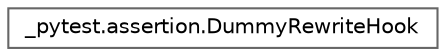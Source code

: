 digraph "Graphical Class Hierarchy"
{
 // LATEX_PDF_SIZE
  bgcolor="transparent";
  edge [fontname=Helvetica,fontsize=10,labelfontname=Helvetica,labelfontsize=10];
  node [fontname=Helvetica,fontsize=10,shape=box,height=0.2,width=0.4];
  rankdir="LR";
  Node0 [id="Node000000",label="_pytest.assertion.DummyRewriteHook",height=0.2,width=0.4,color="grey40", fillcolor="white", style="filled",URL="$class__pytest_1_1assertion_1_1_dummy_rewrite_hook.html",tooltip=" "];
}
